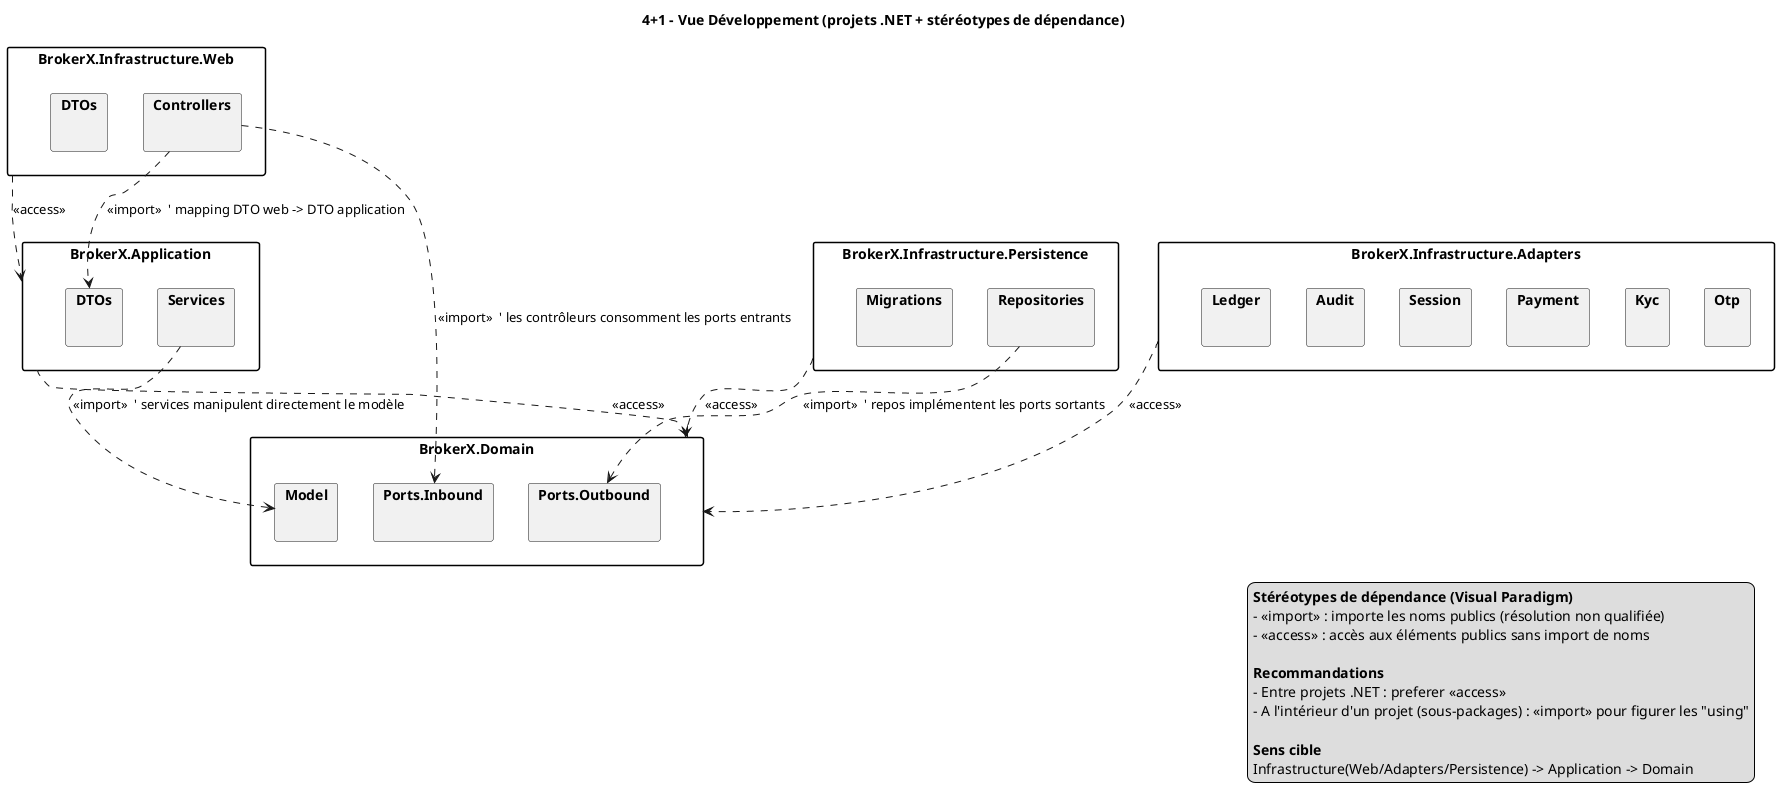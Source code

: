 @startuml
title 4+1 - Vue Développement (projets .NET + stéréotypes de dépendance)
skinparam packageStyle rectangle

package "BrokerX.Domain" as Domain {
  package "Model" as DomModel {}
  package "Ports.Inbound" as DomIn {}
  package "Ports.Outbound" as DomOut {}
}

package "BrokerX.Application" as App {
  package "Services" as AppSvc {}
  package "DTOs" as AppDto {}
}

package "BrokerX.Infrastructure.Web" as Web {
  package "Controllers" as WebCtl {}
  package "DTOs" as WebDto {}
}

package "BrokerX.Infrastructure.Persistence" as Persist {
  package "Repositories" as Repo {}
  package "Migrations" as Mig {}
}

package "BrokerX.Infrastructure.Adapters" as Adapters {
  package "Otp" {}
  package "Kyc" {}
  package "Payment" {}
  package "Session" {}
  package "Audit" {}
  package "Ledger" {}
}

' ===========================
' Dépendances inter-projets
' ===========================
Web ..> App       : <<access>>
App  ..> Domain   : <<access>>
Persist ..> Domain: <<access>>
Adapters ..> Domain: <<access>>

' Optionnel si tes ports sortants sont dans Application :
' Persist ..> App    : <<access>>
' Adapters ..> App   : <<access>>

' ===========================
' Dépendances intra-projets
' (simulent l'effet de "using")
' ===========================
WebCtl ..> DomIn   : <<import>>  ' les contrôleurs consomment les ports entrants
WebCtl ..> AppDto  : <<import>>  ' mapping DTO web -> DTO application
AppSvc  ..> DomModel: <<import>>  ' services manipulent directement le modèle
Repo    ..> DomOut  : <<import>>  ' repos implémentent les ports sortants

legend right
  **Stéréotypes de dépendance (Visual Paradigm)**
  - <<import>> : importe les noms publics (résolution non qualifiée)
  - <<access>> : accès aux éléments publics sans import de noms

  **Recommandations**
  - Entre projets .NET : preferer <<access>>
  - A l'intérieur d'un projet (sous-packages) : <<import>> pour figurer les "using"

  **Sens cible**
  Infrastructure(Web/Adapters/Persistence) -> Application -> Domain
end legend
@enduml
